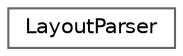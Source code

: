 digraph "Graphical Class Hierarchy"
{
 // INTERACTIVE_SVG=YES
 // LATEX_PDF_SIZE
  bgcolor="transparent";
  edge [fontname=Helvetica,fontsize=10,labelfontname=Helvetica,labelfontsize=10];
  node [fontname=Helvetica,fontsize=10,shape=box,height=0.2,width=0.4];
  rankdir="LR";
  Node0 [label="LayoutParser",height=0.2,width=0.4,color="grey40", fillcolor="white", style="filled",URL="$d3/de9/class_layout_parser.html",tooltip=" "];
}
